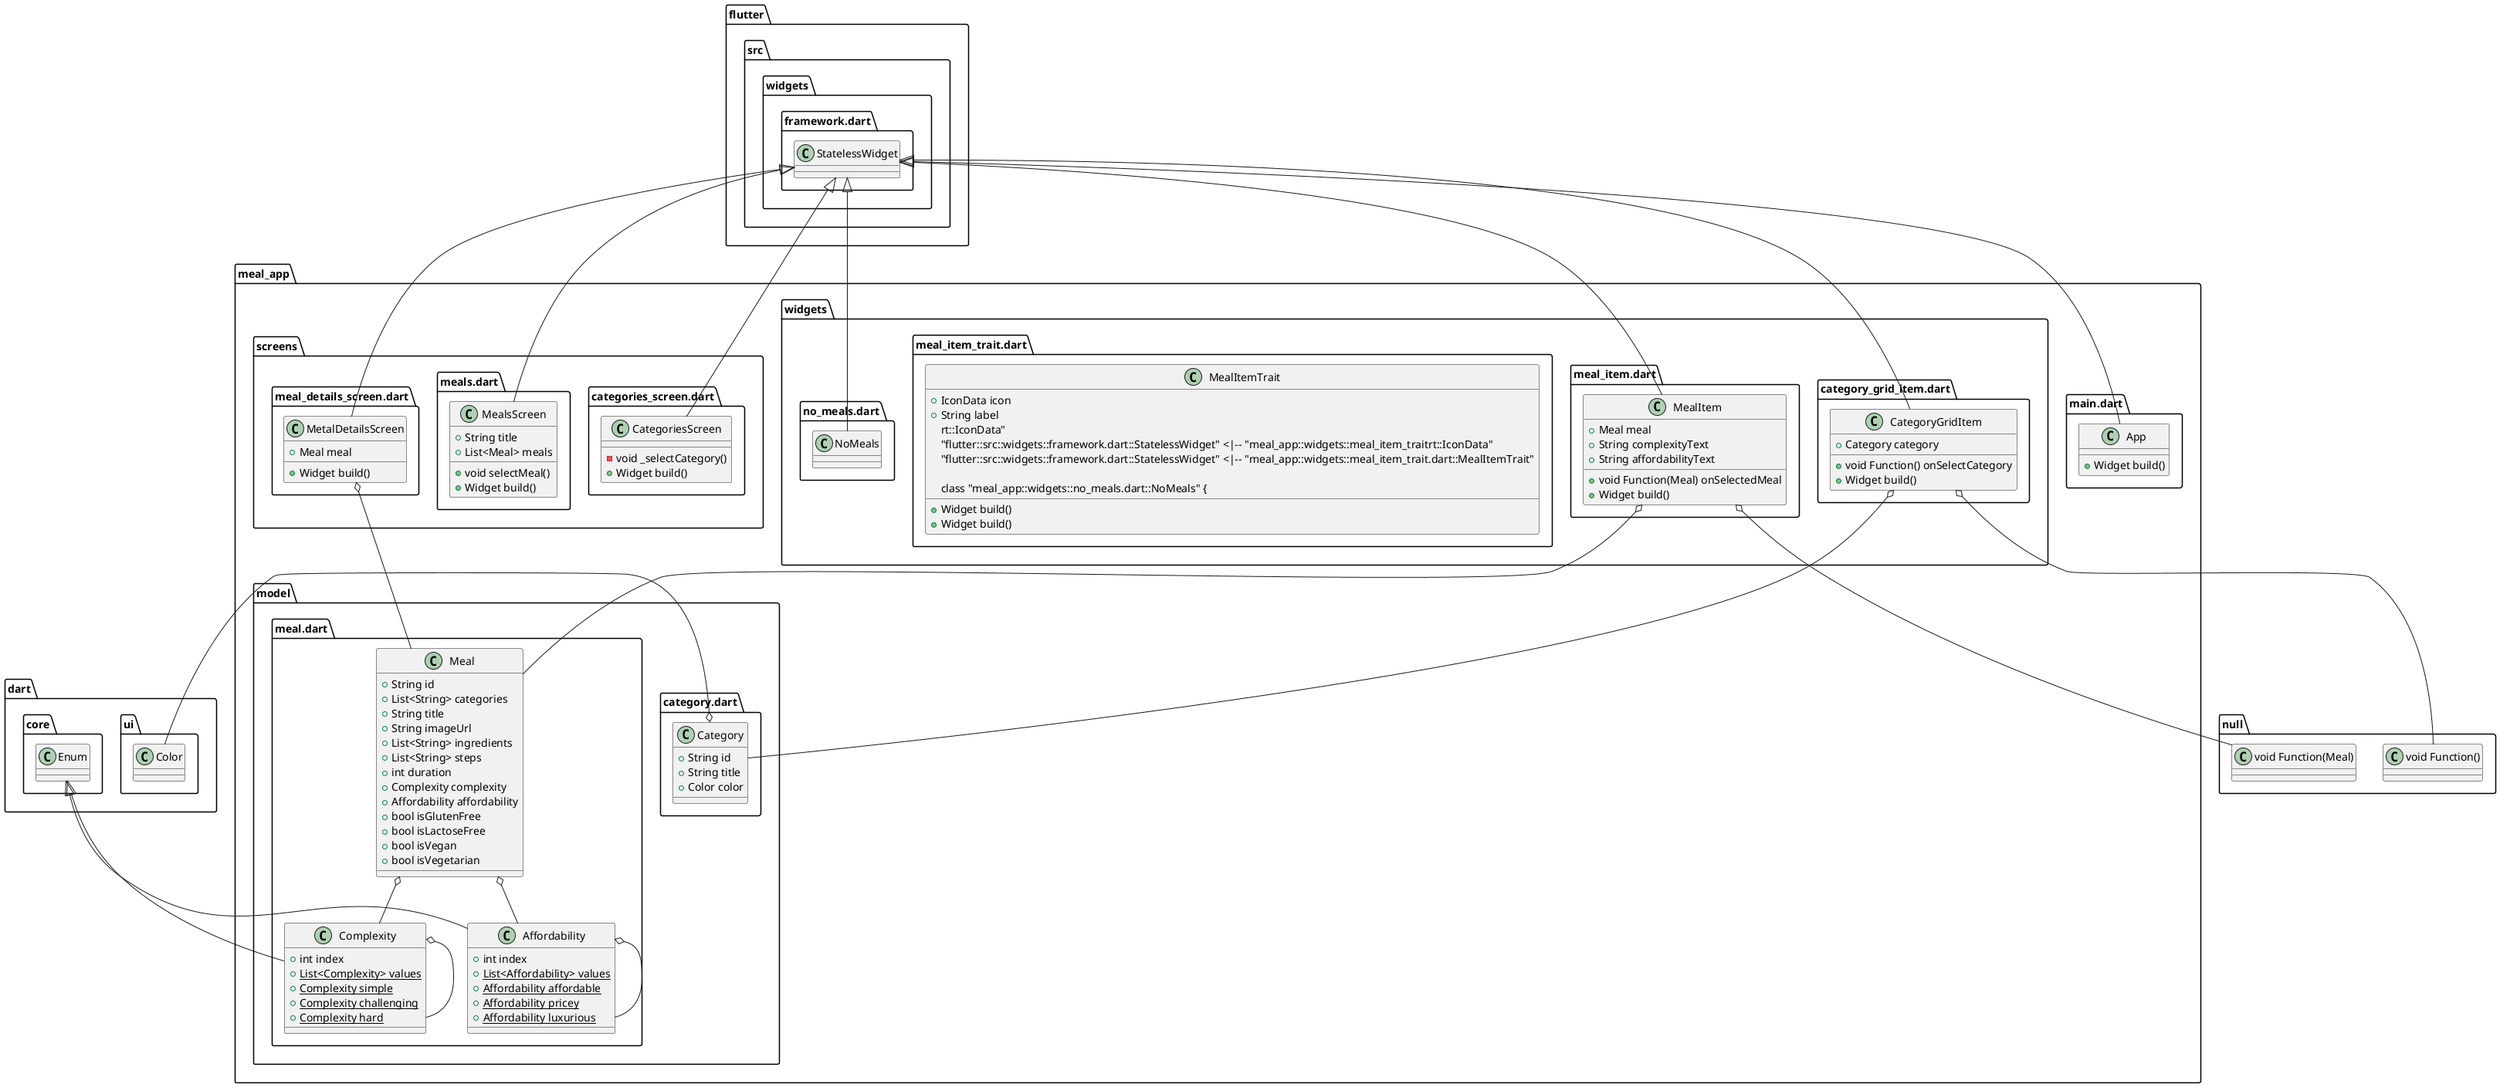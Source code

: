 @startuml
set namespaceSeparator ::

class "meal_app::main.dart::App" {
  +Widget build()
}

"flutter::src::widgets::framework.dart::StatelessWidget" <|-- "meal_app::main.dart::App"

class "meal_app::model::category.dart::Category" {
  +String id
  +String title
  +Color color
}

"meal_app::model::category.dart::Category" o-- "dart::ui::Color"

class "meal_app::model::meal.dart::Meal" {
  +String id
  +List<String> categories
  +String title
  +String imageUrl
  +List<String> ingredients
  +List<String> steps
  +int duration
  +Complexity complexity
  +Affordability affordability
  +bool isGlutenFree
  +bool isLactoseFree
  +bool isVegan
  +bool isVegetarian
}

"meal_app::model::meal.dart::Meal" o-- "meal_app::model::meal.dart::Complexity"
"meal_app::model::meal.dart::Meal" o-- "meal_app::model::meal.dart::Affordability"

class "meal_app::model::meal.dart::Complexity" {
  +int index
  {static} +List<Complexity> values
  {static} +Complexity simple
  {static} +Complexity challenging
  {static} +Complexity hard
}

"meal_app::model::meal.dart::Complexity" o-- "meal_app::model::meal.dart::Complexity"
"dart::core::Enum" <|-- "meal_app::model::meal.dart::Complexity"

class "meal_app::model::meal.dart::Affordability" {
  +int index
  {static} +List<Affordability> values
  {static} +Affordability affordable
  {static} +Affordability pricey
  {static} +Affordability luxurious
}

"meal_app::model::meal.dart::Affordability" o-- "meal_app::model::meal.dart::Affordability"      
"dart::core::Enum" <|-- "meal_app::model::meal.dart::Affordability"

class "meal_app::screens::categories_screen.dart::CategoriesScreen" {
  -void _selectCategory()
  +Widget build()
}

"flutter::src::widgets::framework.dart::StatelessWidget" <|-- "meal_app::screens::categories_screen.dart::CategoriesScreen"

class "meal_app::screens::meals.dart::MealsScreen" {
  +String title
  +List<Meal> meals
  +void selectMeal()
  +Widget build()
}

"flutter::src::widgets::framework.dart::StatelessWidget" <|-- "meal_app::screens::meals.dart::MealsScreen"

class "meal_app::screens::meal_details_screen.dart::MetalDetailsScreen" {
  +Meal meal
  +Widget build()
}

"meal_app::screens::meal_details_screen.dart::MetalDetailsScreen" o-- "meal_app::model::meal.dart::Meal"
"flutter::src::widgets::framework.dart::StatelessWidget" <|-- "meal_app::screens::meal_details_screen.dart::MetalDetailsScreen"

class "meal_app::widgets::category_grid_item.dart::CategoryGridItem" {
  +Category category
  +void Function() onSelectCategory
  +Widget build()
}

"meal_app::widgets::category_grid_item.dart::CategoryGridItem" o-- "meal_app::model::category.dart::Category"
"meal_app::widgets::category_grid_item.dart::CategoryGridItem" o-- "null::void Function()"       
"flutter::src::widgets::framework.dart::StatelessWidget" <|-- "meal_app::widgets::category_grid_item.dart::CategoryGridItem"

class "meal_app::widgets::meal_item.dart::MealItem" {
  +Meal meal
  +void Function(Meal) onSelectedMeal
  +String complexityText
  +String affordabilityText
  +Widget build()
}

"meal_app::widgets::meal_item.dart::MealItem" o-- "meal_app::model::meal.dart::Meal"
"meal_app::widgets::meal_item.dart::MealItem" o-- "null::void Function(Meal)"
"flutter::src::widgets::framework.dart::StatelessWidget" <|-- "meal_app::widgets::meal_item.dart::MealItem"

class "meal_app::widgets::meal_item_trait.dart::MealItemTrait" {
  +IconData icon
  +String label
  +Widget build()
rt::IconData"
"flutter::src::widgets::framework.dart::StatelessWidget" <|-- "meal_app::widgets::meal_item_traitrt::IconData"
"flutter::src::widgets::framework.dart::StatelessWidget" <|-- "meal_app::widgets::meal_item_trait.dart::MealItemTrait"

class "meal_app::widgets::no_meals.dart::NoMeals" {
  +Widget build()
}

"flutter::src::widgets::framework.dart::StatelessWidget" <|-- "meal_app::widgets::no_meals.dart::NoMeals"


@enduml